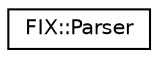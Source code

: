 digraph "Graphical Class Hierarchy"
{
  edge [fontname="Helvetica",fontsize="10",labelfontname="Helvetica",labelfontsize="10"];
  node [fontname="Helvetica",fontsize="10",shape=record];
  rankdir="LR";
  Node0 [label="FIX::Parser",height=0.2,width=0.4,color="black", fillcolor="white", style="filled",URL="$class_f_i_x_1_1_parser.html",tooltip="Parses FIX messages off an input stream. "];
}

